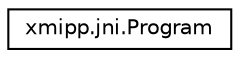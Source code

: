 digraph "Graphical Class Hierarchy"
{
  edge [fontname="Helvetica",fontsize="10",labelfontname="Helvetica",labelfontsize="10"];
  node [fontname="Helvetica",fontsize="10",shape=record];
  rankdir="LR";
  Node0 [label="xmipp.jni.Program",height=0.2,width=0.4,color="black", fillcolor="white", style="filled",URL="$classxmipp_1_1jni_1_1Program.html"];
}
